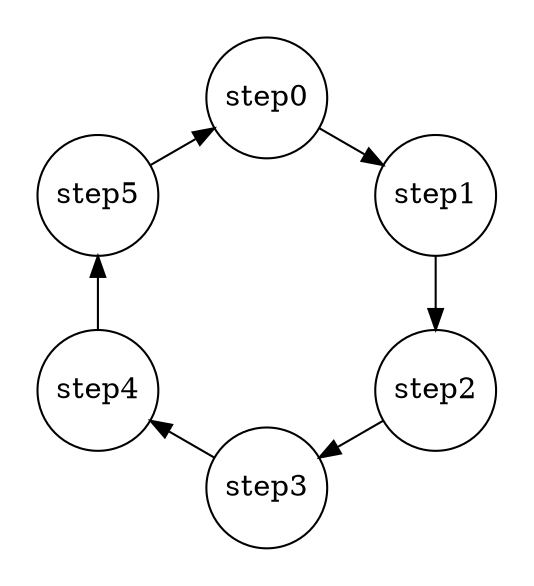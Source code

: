 digraph G {
  layout="twopi";
  root = "step6";
  node [shape="circle" fixedsize=true width=".8"]
  graph [pad=".25" nodesep="1" ranksep="1.3"]
  ordering="in"
  edge [dir="back"];

  step1 -> step0 -> step5 -> step4 -> step3 -> step2 -> step1;

  step0 -> step6 [style=invis];
  step1 -> step6 [style=invis];
  step2 -> step6 [style=invis];
  step3 -> step6 [style=invis];
  step4 -> step6 [style=invis];
  step5 -> step6 [style=invis];
  step6 [style="invis"];
}
